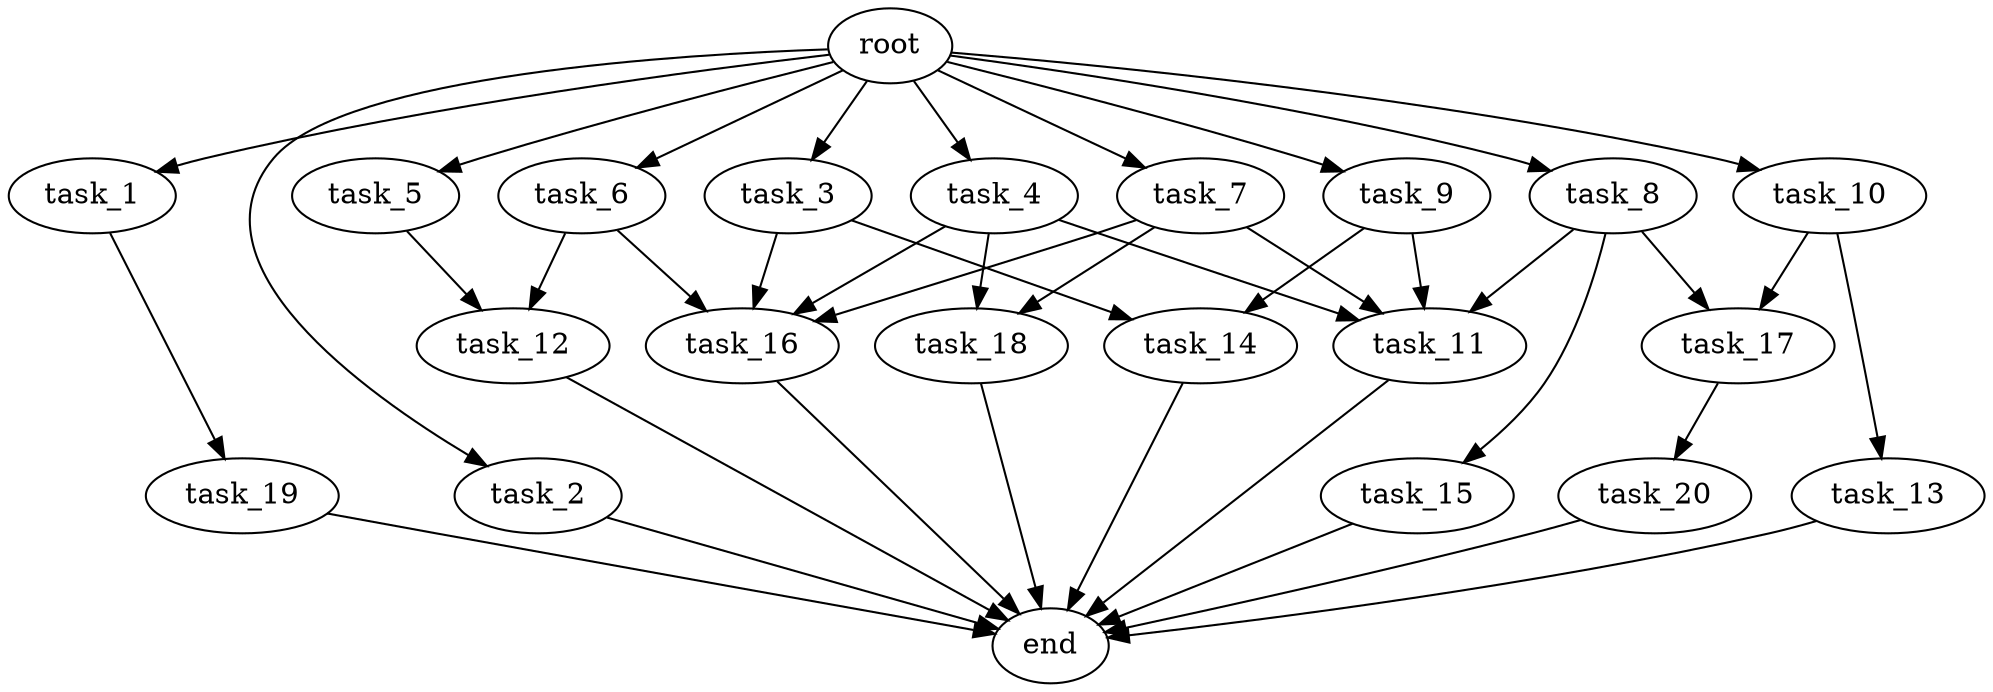 digraph G {
  root [size="0.000000e+00"];
  task_1 [size="5.521241e+10"];
  task_2 [size="7.755363e+10"];
  task_3 [size="3.807237e+10"];
  task_4 [size="5.336968e+10"];
  task_5 [size="3.593236e+10"];
  task_6 [size="2.616355e+10"];
  task_7 [size="5.128653e+10"];
  task_8 [size="4.973276e+10"];
  task_9 [size="9.869837e+09"];
  task_10 [size="9.813203e+10"];
  task_11 [size="4.695435e+10"];
  task_12 [size="8.397472e+10"];
  task_13 [size="9.143391e+10"];
  task_14 [size="3.707679e+10"];
  task_15 [size="4.139888e+10"];
  task_16 [size="5.625685e+10"];
  task_17 [size="2.213520e+10"];
  task_18 [size="1.460081e+10"];
  task_19 [size="2.608480e+10"];
  task_20 [size="9.347648e+10"];
  end [size="0.000000e+00"];

  root -> task_1 [size="1.000000e-12"];
  root -> task_2 [size="1.000000e-12"];
  root -> task_3 [size="1.000000e-12"];
  root -> task_4 [size="1.000000e-12"];
  root -> task_5 [size="1.000000e-12"];
  root -> task_6 [size="1.000000e-12"];
  root -> task_7 [size="1.000000e-12"];
  root -> task_8 [size="1.000000e-12"];
  root -> task_9 [size="1.000000e-12"];
  root -> task_10 [size="1.000000e-12"];
  task_1 -> task_19 [size="2.608480e+08"];
  task_2 -> end [size="1.000000e-12"];
  task_3 -> task_14 [size="1.853839e+08"];
  task_3 -> task_16 [size="1.406421e+08"];
  task_4 -> task_11 [size="1.173859e+08"];
  task_4 -> task_16 [size="1.406421e+08"];
  task_4 -> task_18 [size="7.300406e+07"];
  task_5 -> task_12 [size="4.198736e+08"];
  task_6 -> task_12 [size="4.198736e+08"];
  task_6 -> task_16 [size="1.406421e+08"];
  task_7 -> task_11 [size="1.173859e+08"];
  task_7 -> task_16 [size="1.406421e+08"];
  task_7 -> task_18 [size="7.300406e+07"];
  task_8 -> task_11 [size="1.173859e+08"];
  task_8 -> task_15 [size="4.139888e+08"];
  task_8 -> task_17 [size="1.106760e+08"];
  task_9 -> task_11 [size="1.173859e+08"];
  task_9 -> task_14 [size="1.853839e+08"];
  task_10 -> task_13 [size="9.143391e+08"];
  task_10 -> task_17 [size="1.106760e+08"];
  task_11 -> end [size="1.000000e-12"];
  task_12 -> end [size="1.000000e-12"];
  task_13 -> end [size="1.000000e-12"];
  task_14 -> end [size="1.000000e-12"];
  task_15 -> end [size="1.000000e-12"];
  task_16 -> end [size="1.000000e-12"];
  task_17 -> task_20 [size="9.347648e+08"];
  task_18 -> end [size="1.000000e-12"];
  task_19 -> end [size="1.000000e-12"];
  task_20 -> end [size="1.000000e-12"];
}
